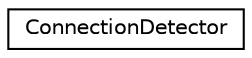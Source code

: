 digraph "Graphical Class Hierarchy"
{
  edge [fontname="Helvetica",fontsize="10",labelfontname="Helvetica",labelfontsize="10"];
  node [fontname="Helvetica",fontsize="10",shape=record];
  rankdir="LR";
  Node1 [label="ConnectionDetector",height=0.2,width=0.4,color="black", fillcolor="white", style="filled",URL="$classapp_1_1utilities_1_1_connection_detector.html"];
}
